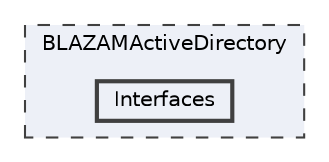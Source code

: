 digraph "BLAZAMActiveDirectory/Interfaces"
{
 // LATEX_PDF_SIZE
  bgcolor="transparent";
  edge [fontname=Helvetica,fontsize=10,labelfontname=Helvetica,labelfontsize=10];
  node [fontname=Helvetica,fontsize=10,shape=box,height=0.2,width=0.4];
  compound=true
  subgraph clusterdir_6efefc218a191c7b2602f8047fb6b913 {
    graph [ bgcolor="#edf0f7", pencolor="grey25", label="BLAZAMActiveDirectory", fontname=Helvetica,fontsize=10 style="filled,dashed", URL="dir_6efefc218a191c7b2602f8047fb6b913.html",tooltip=""]
  dir_921f68ef47c0a1519e2195d8b8105571 [label="Interfaces", fillcolor="#edf0f7", color="grey25", style="filled,bold", URL="dir_921f68ef47c0a1519e2195d8b8105571.html",tooltip=""];
  }
}
